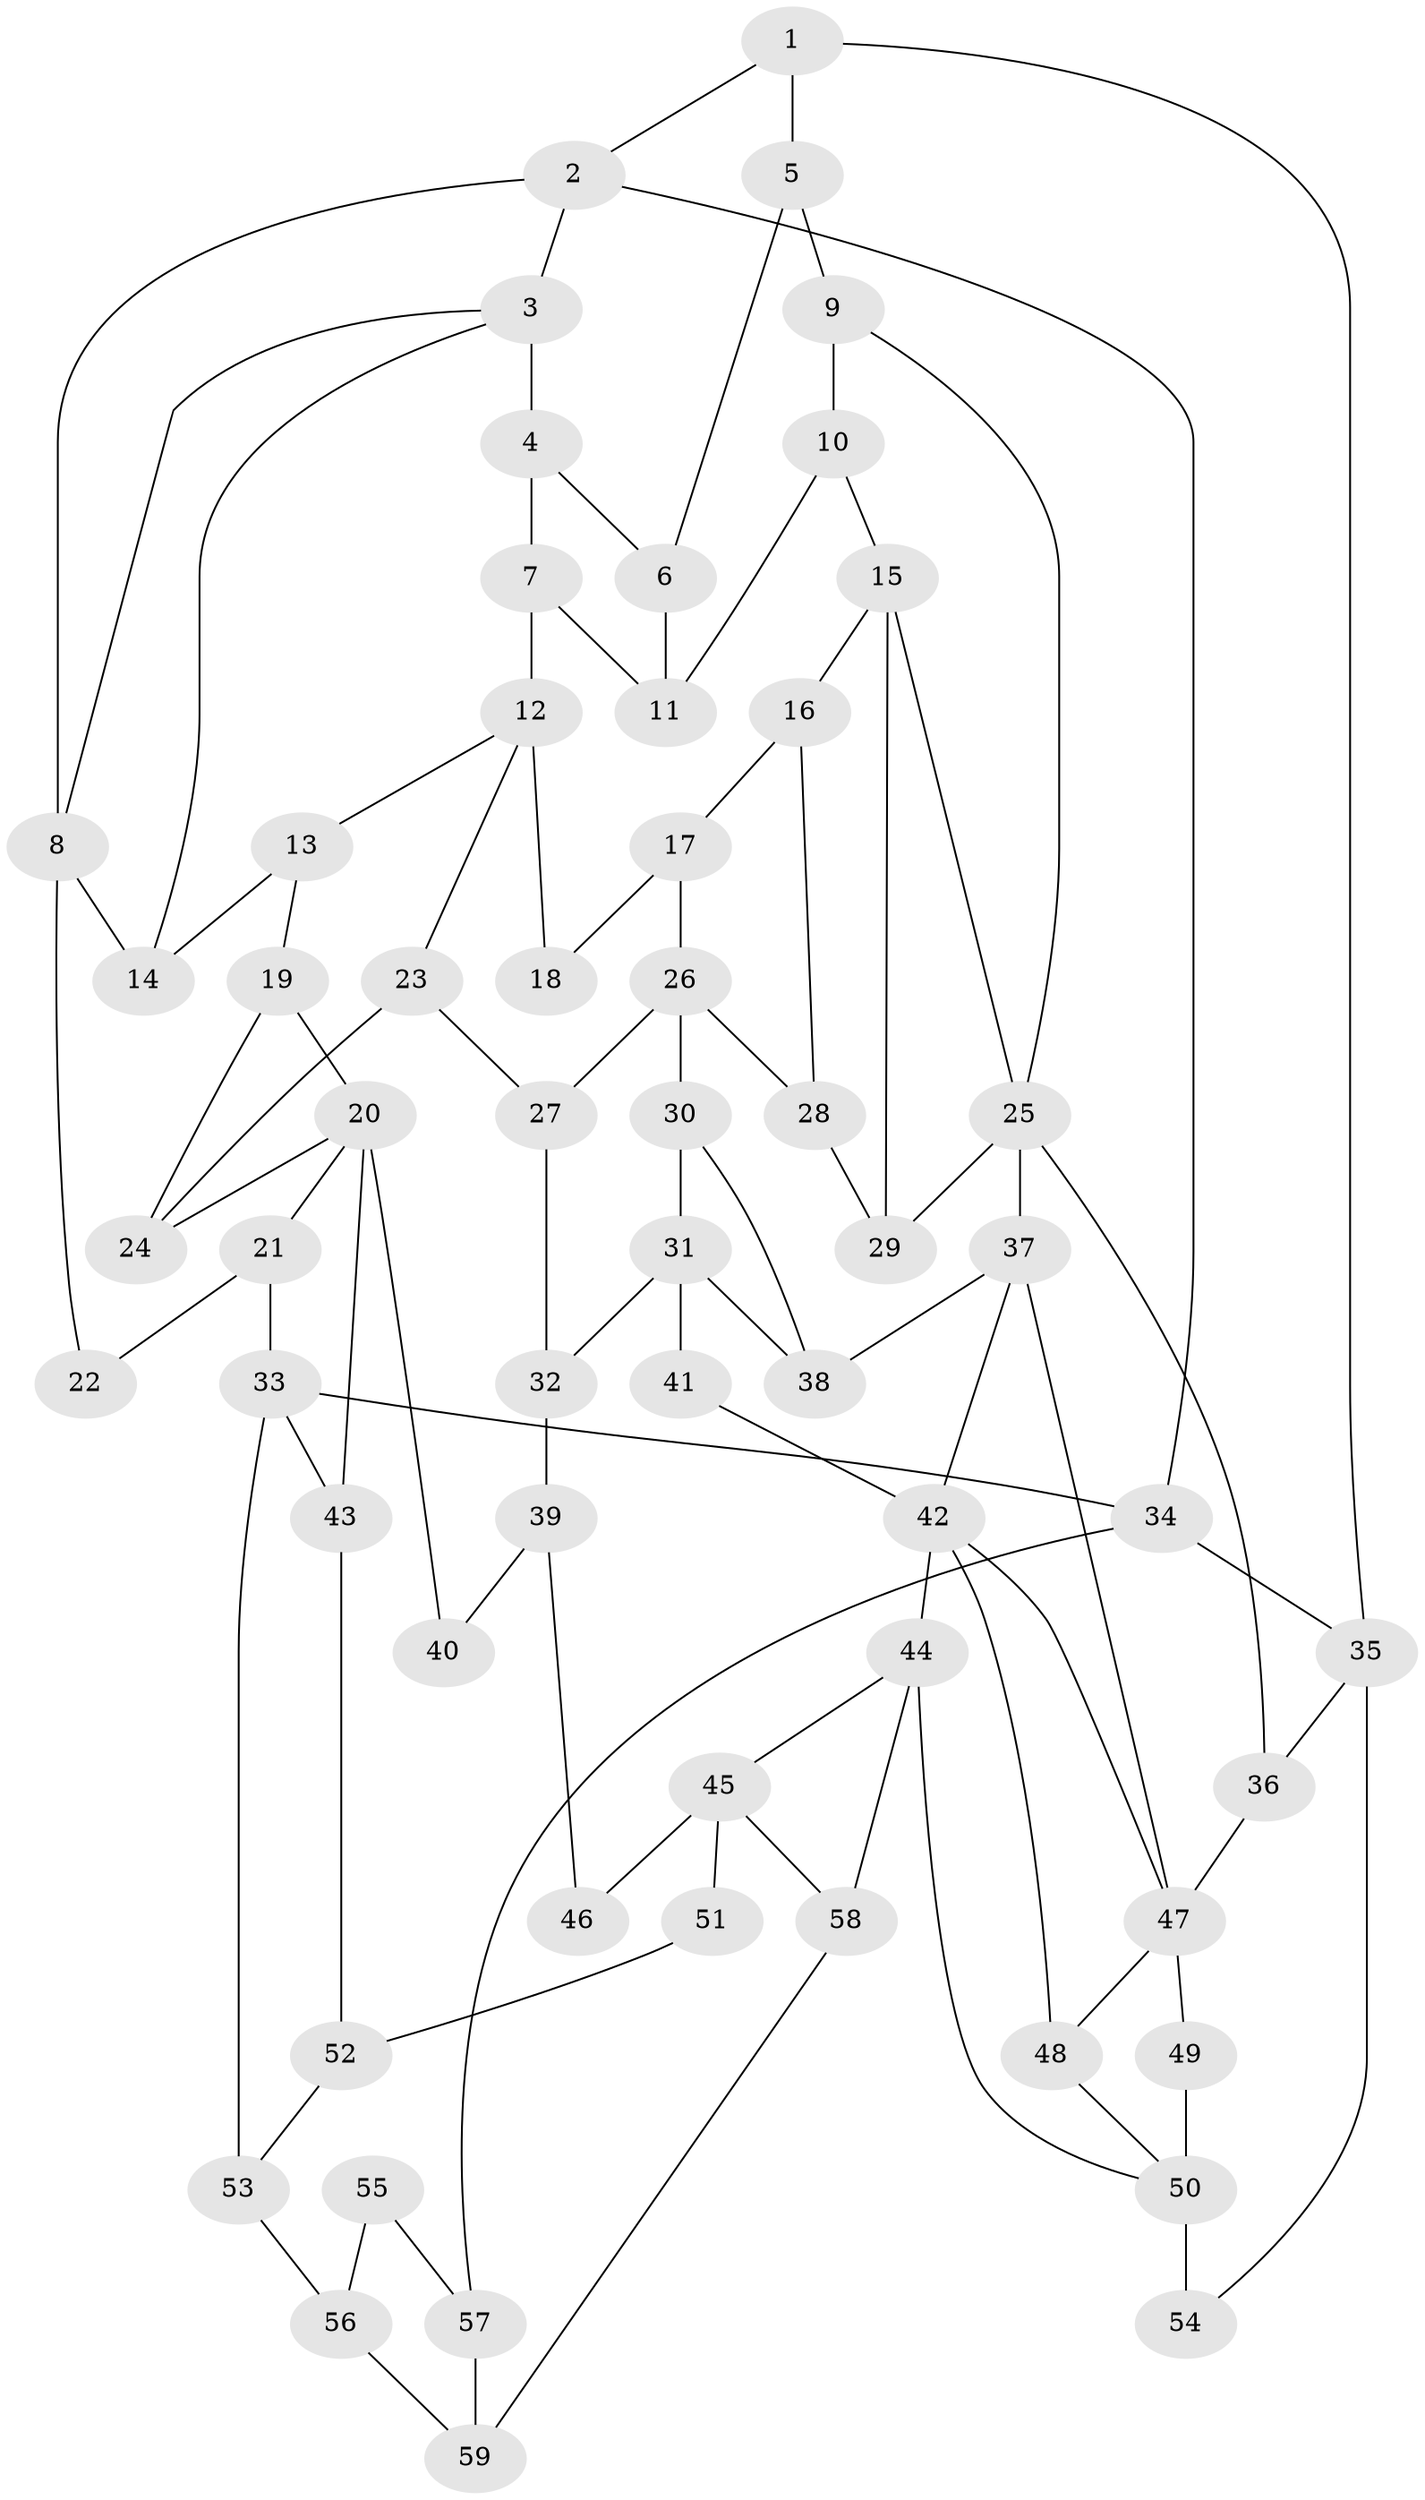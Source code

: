 // original degree distribution, {3: 0.03389830508474576, 6: 0.23728813559322035, 4: 0.22033898305084745, 5: 0.5084745762711864}
// Generated by graph-tools (version 1.1) at 2025/38/03/09/25 02:38:29]
// undirected, 59 vertices, 95 edges
graph export_dot {
graph [start="1"]
  node [color=gray90,style=filled];
  1;
  2;
  3;
  4;
  5;
  6;
  7;
  8;
  9;
  10;
  11;
  12;
  13;
  14;
  15;
  16;
  17;
  18;
  19;
  20;
  21;
  22;
  23;
  24;
  25;
  26;
  27;
  28;
  29;
  30;
  31;
  32;
  33;
  34;
  35;
  36;
  37;
  38;
  39;
  40;
  41;
  42;
  43;
  44;
  45;
  46;
  47;
  48;
  49;
  50;
  51;
  52;
  53;
  54;
  55;
  56;
  57;
  58;
  59;
  1 -- 2 [weight=1.0];
  1 -- 5 [weight=2.0];
  1 -- 35 [weight=1.0];
  2 -- 3 [weight=1.0];
  2 -- 8 [weight=1.0];
  2 -- 34 [weight=1.0];
  3 -- 4 [weight=2.0];
  3 -- 8 [weight=1.0];
  3 -- 14 [weight=1.0];
  4 -- 6 [weight=1.0];
  4 -- 7 [weight=2.0];
  5 -- 6 [weight=1.0];
  5 -- 9 [weight=1.0];
  6 -- 11 [weight=1.0];
  7 -- 11 [weight=1.0];
  7 -- 12 [weight=2.0];
  8 -- 14 [weight=1.0];
  8 -- 22 [weight=2.0];
  9 -- 10 [weight=1.0];
  9 -- 25 [weight=1.0];
  10 -- 11 [weight=1.0];
  10 -- 15 [weight=1.0];
  12 -- 13 [weight=1.0];
  12 -- 18 [weight=2.0];
  12 -- 23 [weight=1.0];
  13 -- 14 [weight=1.0];
  13 -- 19 [weight=1.0];
  15 -- 16 [weight=1.0];
  15 -- 25 [weight=1.0];
  15 -- 29 [weight=1.0];
  16 -- 17 [weight=1.0];
  16 -- 28 [weight=1.0];
  17 -- 18 [weight=1.0];
  17 -- 26 [weight=1.0];
  19 -- 20 [weight=1.0];
  19 -- 24 [weight=1.0];
  20 -- 21 [weight=1.0];
  20 -- 24 [weight=1.0];
  20 -- 40 [weight=2.0];
  20 -- 43 [weight=1.0];
  21 -- 22 [weight=2.0];
  21 -- 33 [weight=2.0];
  23 -- 24 [weight=1.0];
  23 -- 27 [weight=1.0];
  25 -- 29 [weight=1.0];
  25 -- 36 [weight=1.0];
  25 -- 37 [weight=1.0];
  26 -- 27 [weight=2.0];
  26 -- 28 [weight=1.0];
  26 -- 30 [weight=2.0];
  27 -- 32 [weight=1.0];
  28 -- 29 [weight=1.0];
  30 -- 31 [weight=1.0];
  30 -- 38 [weight=1.0];
  31 -- 32 [weight=2.0];
  31 -- 38 [weight=1.0];
  31 -- 41 [weight=2.0];
  32 -- 39 [weight=1.0];
  33 -- 34 [weight=1.0];
  33 -- 43 [weight=1.0];
  33 -- 53 [weight=1.0];
  34 -- 35 [weight=1.0];
  34 -- 57 [weight=1.0];
  35 -- 36 [weight=1.0];
  35 -- 54 [weight=1.0];
  36 -- 47 [weight=2.0];
  37 -- 38 [weight=1.0];
  37 -- 42 [weight=1.0];
  37 -- 47 [weight=1.0];
  39 -- 40 [weight=1.0];
  39 -- 46 [weight=1.0];
  41 -- 42 [weight=1.0];
  42 -- 44 [weight=2.0];
  42 -- 47 [weight=1.0];
  42 -- 48 [weight=1.0];
  43 -- 52 [weight=1.0];
  44 -- 45 [weight=1.0];
  44 -- 50 [weight=1.0];
  44 -- 58 [weight=1.0];
  45 -- 46 [weight=2.0];
  45 -- 51 [weight=2.0];
  45 -- 58 [weight=1.0];
  47 -- 48 [weight=1.0];
  47 -- 49 [weight=1.0];
  48 -- 50 [weight=1.0];
  49 -- 50 [weight=2.0];
  50 -- 54 [weight=2.0];
  51 -- 52 [weight=1.0];
  52 -- 53 [weight=1.0];
  53 -- 56 [weight=1.0];
  55 -- 56 [weight=1.0];
  55 -- 57 [weight=1.0];
  56 -- 59 [weight=1.0];
  57 -- 59 [weight=1.0];
  58 -- 59 [weight=1.0];
}
